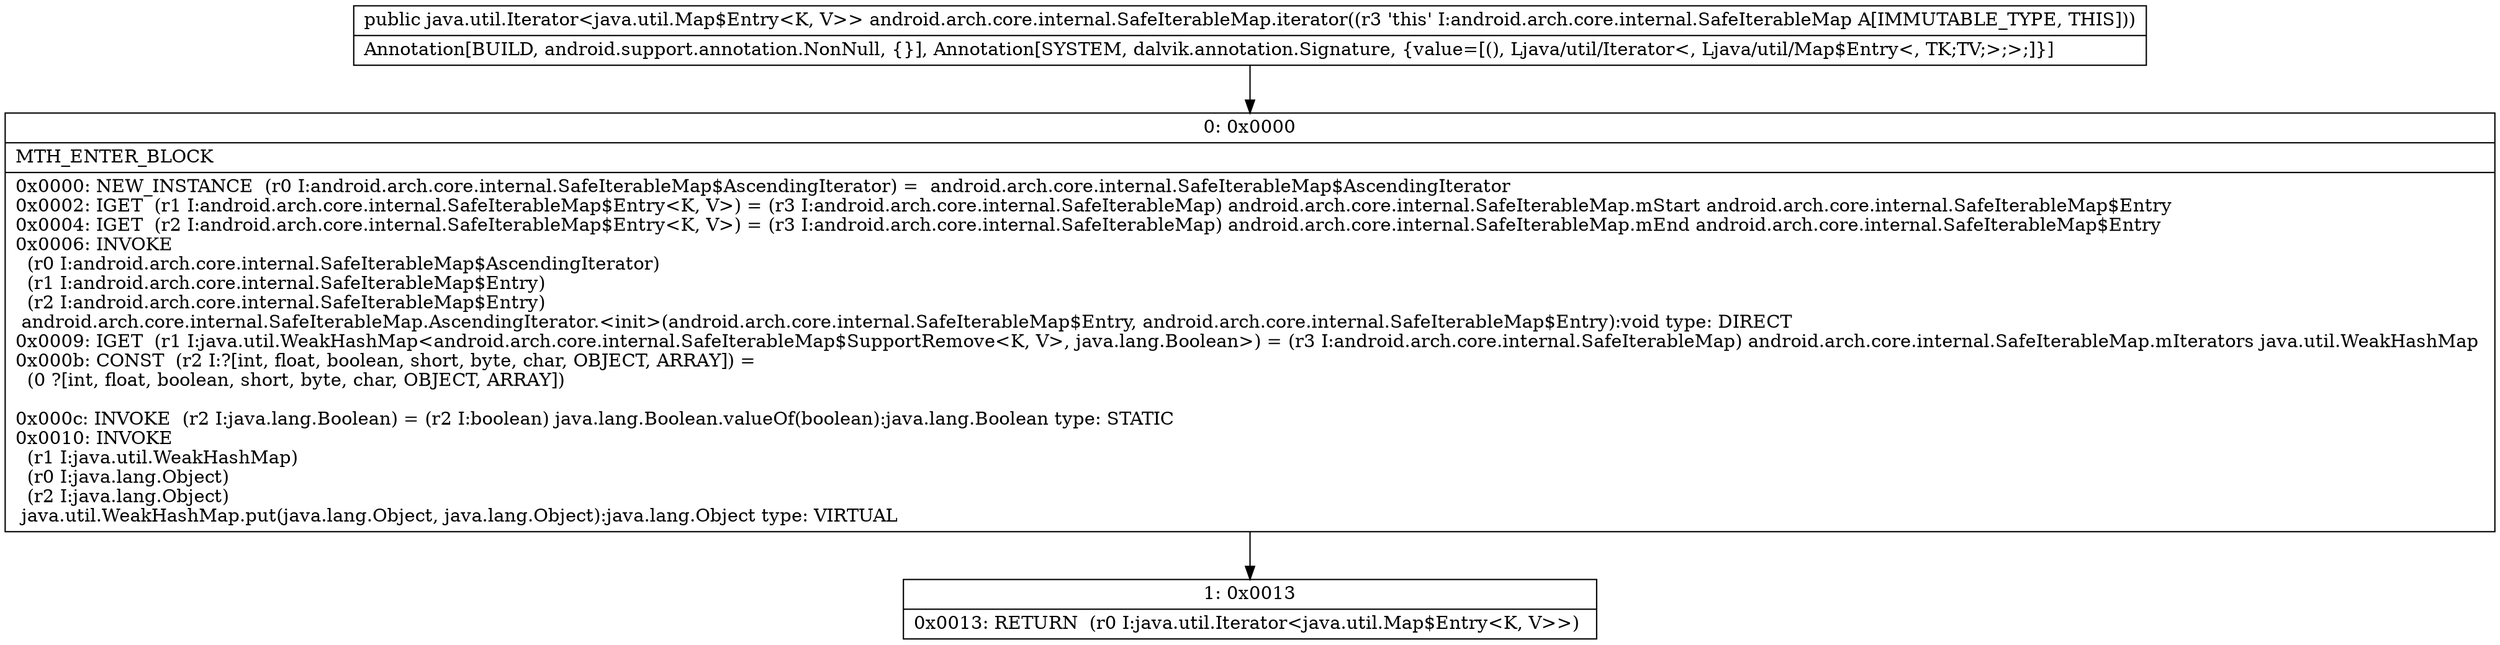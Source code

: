 digraph "CFG forandroid.arch.core.internal.SafeIterableMap.iterator()Ljava\/util\/Iterator;" {
Node_0 [shape=record,label="{0\:\ 0x0000|MTH_ENTER_BLOCK\l|0x0000: NEW_INSTANCE  (r0 I:android.arch.core.internal.SafeIterableMap$AscendingIterator) =  android.arch.core.internal.SafeIterableMap$AscendingIterator \l0x0002: IGET  (r1 I:android.arch.core.internal.SafeIterableMap$Entry\<K, V\>) = (r3 I:android.arch.core.internal.SafeIterableMap) android.arch.core.internal.SafeIterableMap.mStart android.arch.core.internal.SafeIterableMap$Entry \l0x0004: IGET  (r2 I:android.arch.core.internal.SafeIterableMap$Entry\<K, V\>) = (r3 I:android.arch.core.internal.SafeIterableMap) android.arch.core.internal.SafeIterableMap.mEnd android.arch.core.internal.SafeIterableMap$Entry \l0x0006: INVOKE  \l  (r0 I:android.arch.core.internal.SafeIterableMap$AscendingIterator)\l  (r1 I:android.arch.core.internal.SafeIterableMap$Entry)\l  (r2 I:android.arch.core.internal.SafeIterableMap$Entry)\l android.arch.core.internal.SafeIterableMap.AscendingIterator.\<init\>(android.arch.core.internal.SafeIterableMap$Entry, android.arch.core.internal.SafeIterableMap$Entry):void type: DIRECT \l0x0009: IGET  (r1 I:java.util.WeakHashMap\<android.arch.core.internal.SafeIterableMap$SupportRemove\<K, V\>, java.lang.Boolean\>) = (r3 I:android.arch.core.internal.SafeIterableMap) android.arch.core.internal.SafeIterableMap.mIterators java.util.WeakHashMap \l0x000b: CONST  (r2 I:?[int, float, boolean, short, byte, char, OBJECT, ARRAY]) = \l  (0 ?[int, float, boolean, short, byte, char, OBJECT, ARRAY])\l \l0x000c: INVOKE  (r2 I:java.lang.Boolean) = (r2 I:boolean) java.lang.Boolean.valueOf(boolean):java.lang.Boolean type: STATIC \l0x0010: INVOKE  \l  (r1 I:java.util.WeakHashMap)\l  (r0 I:java.lang.Object)\l  (r2 I:java.lang.Object)\l java.util.WeakHashMap.put(java.lang.Object, java.lang.Object):java.lang.Object type: VIRTUAL \l}"];
Node_1 [shape=record,label="{1\:\ 0x0013|0x0013: RETURN  (r0 I:java.util.Iterator\<java.util.Map$Entry\<K, V\>\>) \l}"];
MethodNode[shape=record,label="{public java.util.Iterator\<java.util.Map$Entry\<K, V\>\> android.arch.core.internal.SafeIterableMap.iterator((r3 'this' I:android.arch.core.internal.SafeIterableMap A[IMMUTABLE_TYPE, THIS]))  | Annotation[BUILD, android.support.annotation.NonNull, \{\}], Annotation[SYSTEM, dalvik.annotation.Signature, \{value=[(), Ljava\/util\/Iterator\<, Ljava\/util\/Map$Entry\<, TK;TV;\>;\>;]\}]\l}"];
MethodNode -> Node_0;
Node_0 -> Node_1;
}

